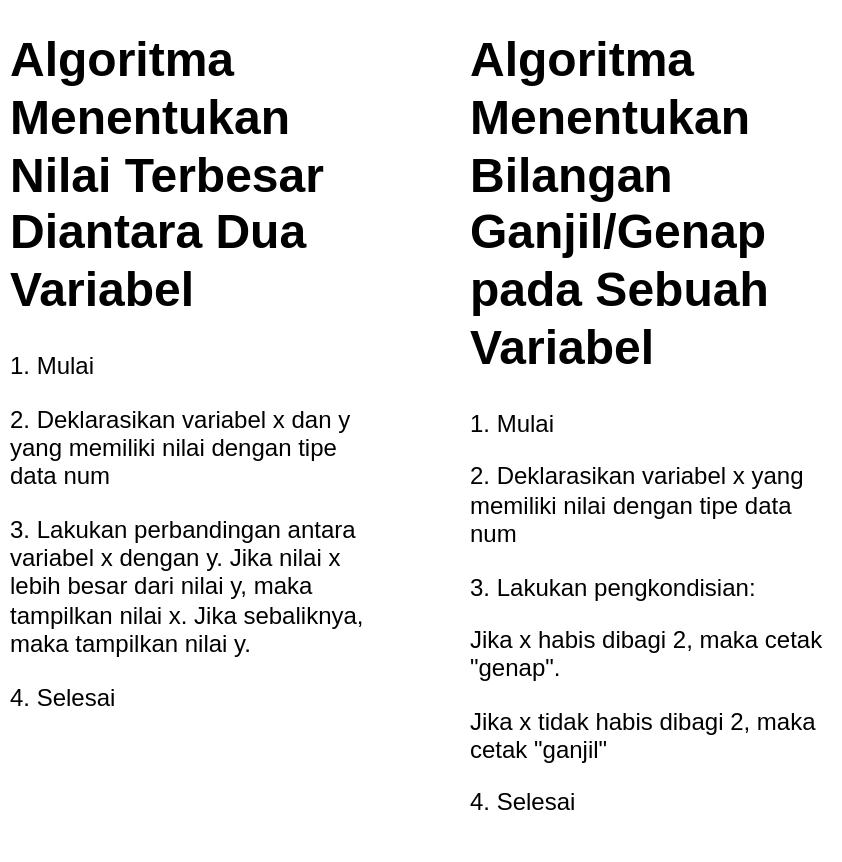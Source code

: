 <mxfile>
    <diagram id="fG1LSJczG1Dj9m-lVOLD" name="Page-1">
        <mxGraphModel dx="844" dy="1444" grid="1" gridSize="10" guides="1" tooltips="1" connect="1" arrows="1" fold="1" page="1" pageScale="1" pageWidth="850" pageHeight="1100" math="0" shadow="0">
            <root>
                <mxCell id="0"/>
                <mxCell id="1" parent="0"/>
                <mxCell id="2" value="&lt;h1&gt;Algoritma Menentukan Nilai Terbesar Diantara Dua Variabel&lt;/h1&gt;&lt;p&gt;1. Mulai&lt;/p&gt;&lt;p&gt;2. Deklarasikan variabel x dan y yang memiliki nilai dengan tipe data num&lt;/p&gt;&lt;p&gt;3. Lakukan perbandingan antara variabel x dengan y. Jika nilai x lebih besar dari nilai y, maka tampilkan nilai x. Jika sebaliknya, maka tampilkan nilai y.&lt;/p&gt;&lt;p&gt;4. Selesai&lt;/p&gt;" style="text;html=1;strokeColor=none;fillColor=none;spacing=5;spacingTop=-20;whiteSpace=wrap;overflow=hidden;rounded=0;" vertex="1" parent="1">
                    <mxGeometry x="30" width="190" height="380" as="geometry"/>
                </mxCell>
                <mxCell id="3" value="&lt;h1&gt;Algoritma Menentukan Bilangan Ganjil/Genap pada Sebuah Variabel&lt;/h1&gt;&lt;p&gt;1. Mulai&lt;/p&gt;&lt;p&gt;2. Deklarasikan variabel x yang memiliki nilai dengan tipe data num&lt;/p&gt;&lt;p&gt;3. Lakukan pengkondisian:&lt;/p&gt;&lt;p&gt;Jika x habis dibagi 2, maka cetak &quot;genap&quot;.&lt;/p&gt;&lt;p&gt;Jika x tidak habis dibagi 2, maka cetak &quot;ganjil&quot;&lt;/p&gt;&lt;p&gt;4. Selesai&lt;/p&gt;" style="text;html=1;strokeColor=none;fillColor=none;spacing=5;spacingTop=-20;whiteSpace=wrap;overflow=hidden;rounded=0;" vertex="1" parent="1">
                    <mxGeometry x="260" width="190" height="420" as="geometry"/>
                </mxCell>
            </root>
        </mxGraphModel>
    </diagram>
</mxfile>